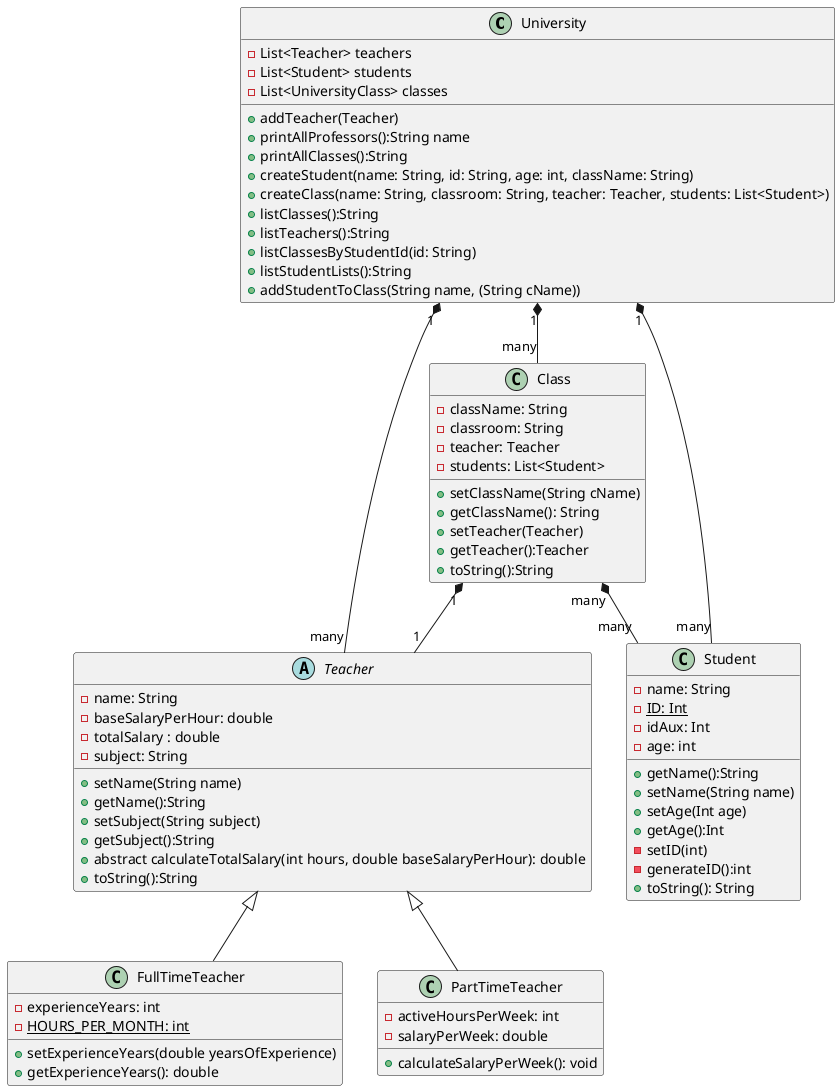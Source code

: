 @startuml
class University {
    -List<Teacher> teachers
    -List<Student> students
    -List<UniversityClass> classes
    +addTeacher(Teacher)
    +printAllProfessors():String name
    +printAllClasses():String
    +createStudent(name: String, id: String, age: int, className: String)
    +createClass(name: String, classroom: String, teacher: Teacher, students: List<Student>)
    +listClasses():String
    +listTeachers():String
    +listClassesByStudentId(id: String)
    +listStudentLists():String
    +addStudentToClass(String name, (String cName))

}

abstract class Teacher {
    -name: String
    -baseSalaryPerHour: double
    -totalSalary : double
    -subject: String
    +setName(String name)
    +getName():String
    +setSubject(String subject)
    +getSubject():String
    +abstract calculateTotalSalary(int hours, double baseSalaryPerHour): double
    +toString():String

}

class FullTimeTeacher extends Teacher {
    -experienceYears: int
    -{static} HOURS_PER_MONTH: int
    +setExperienceYears(double yearsOfExperience)
    +getExperienceYears(): double
}

class PartTimeTeacher extends Teacher {
    -activeHoursPerWeek: int
    -salaryPerWeek: double
    +calculateSalaryPerWeek(): void
}

class Student {
    -name: String
    -{Static}ID: Int
    -idAux: Int
    -age: int
    +getName():String
    +setName(String name)
    +setAge(Int age)
    +getAge():Int
    -setID(int)
    -generateID():int
    +toString(): String
}

class Class {
    -className: String
    -classroom: String
    -teacher: Teacher
    -students: List<Student>
    +setClassName(String cName)
    +getClassName(): String
    +setTeacher(Teacher)
    +getTeacher():Teacher
    +toString():String
}

University "1" *-- "many" Teacher
University "1" *-- "many" Student
University "1" *-- "many" Class
Class "1" *-- "1" Teacher
Class "many" *-- "many" Student
@enduml